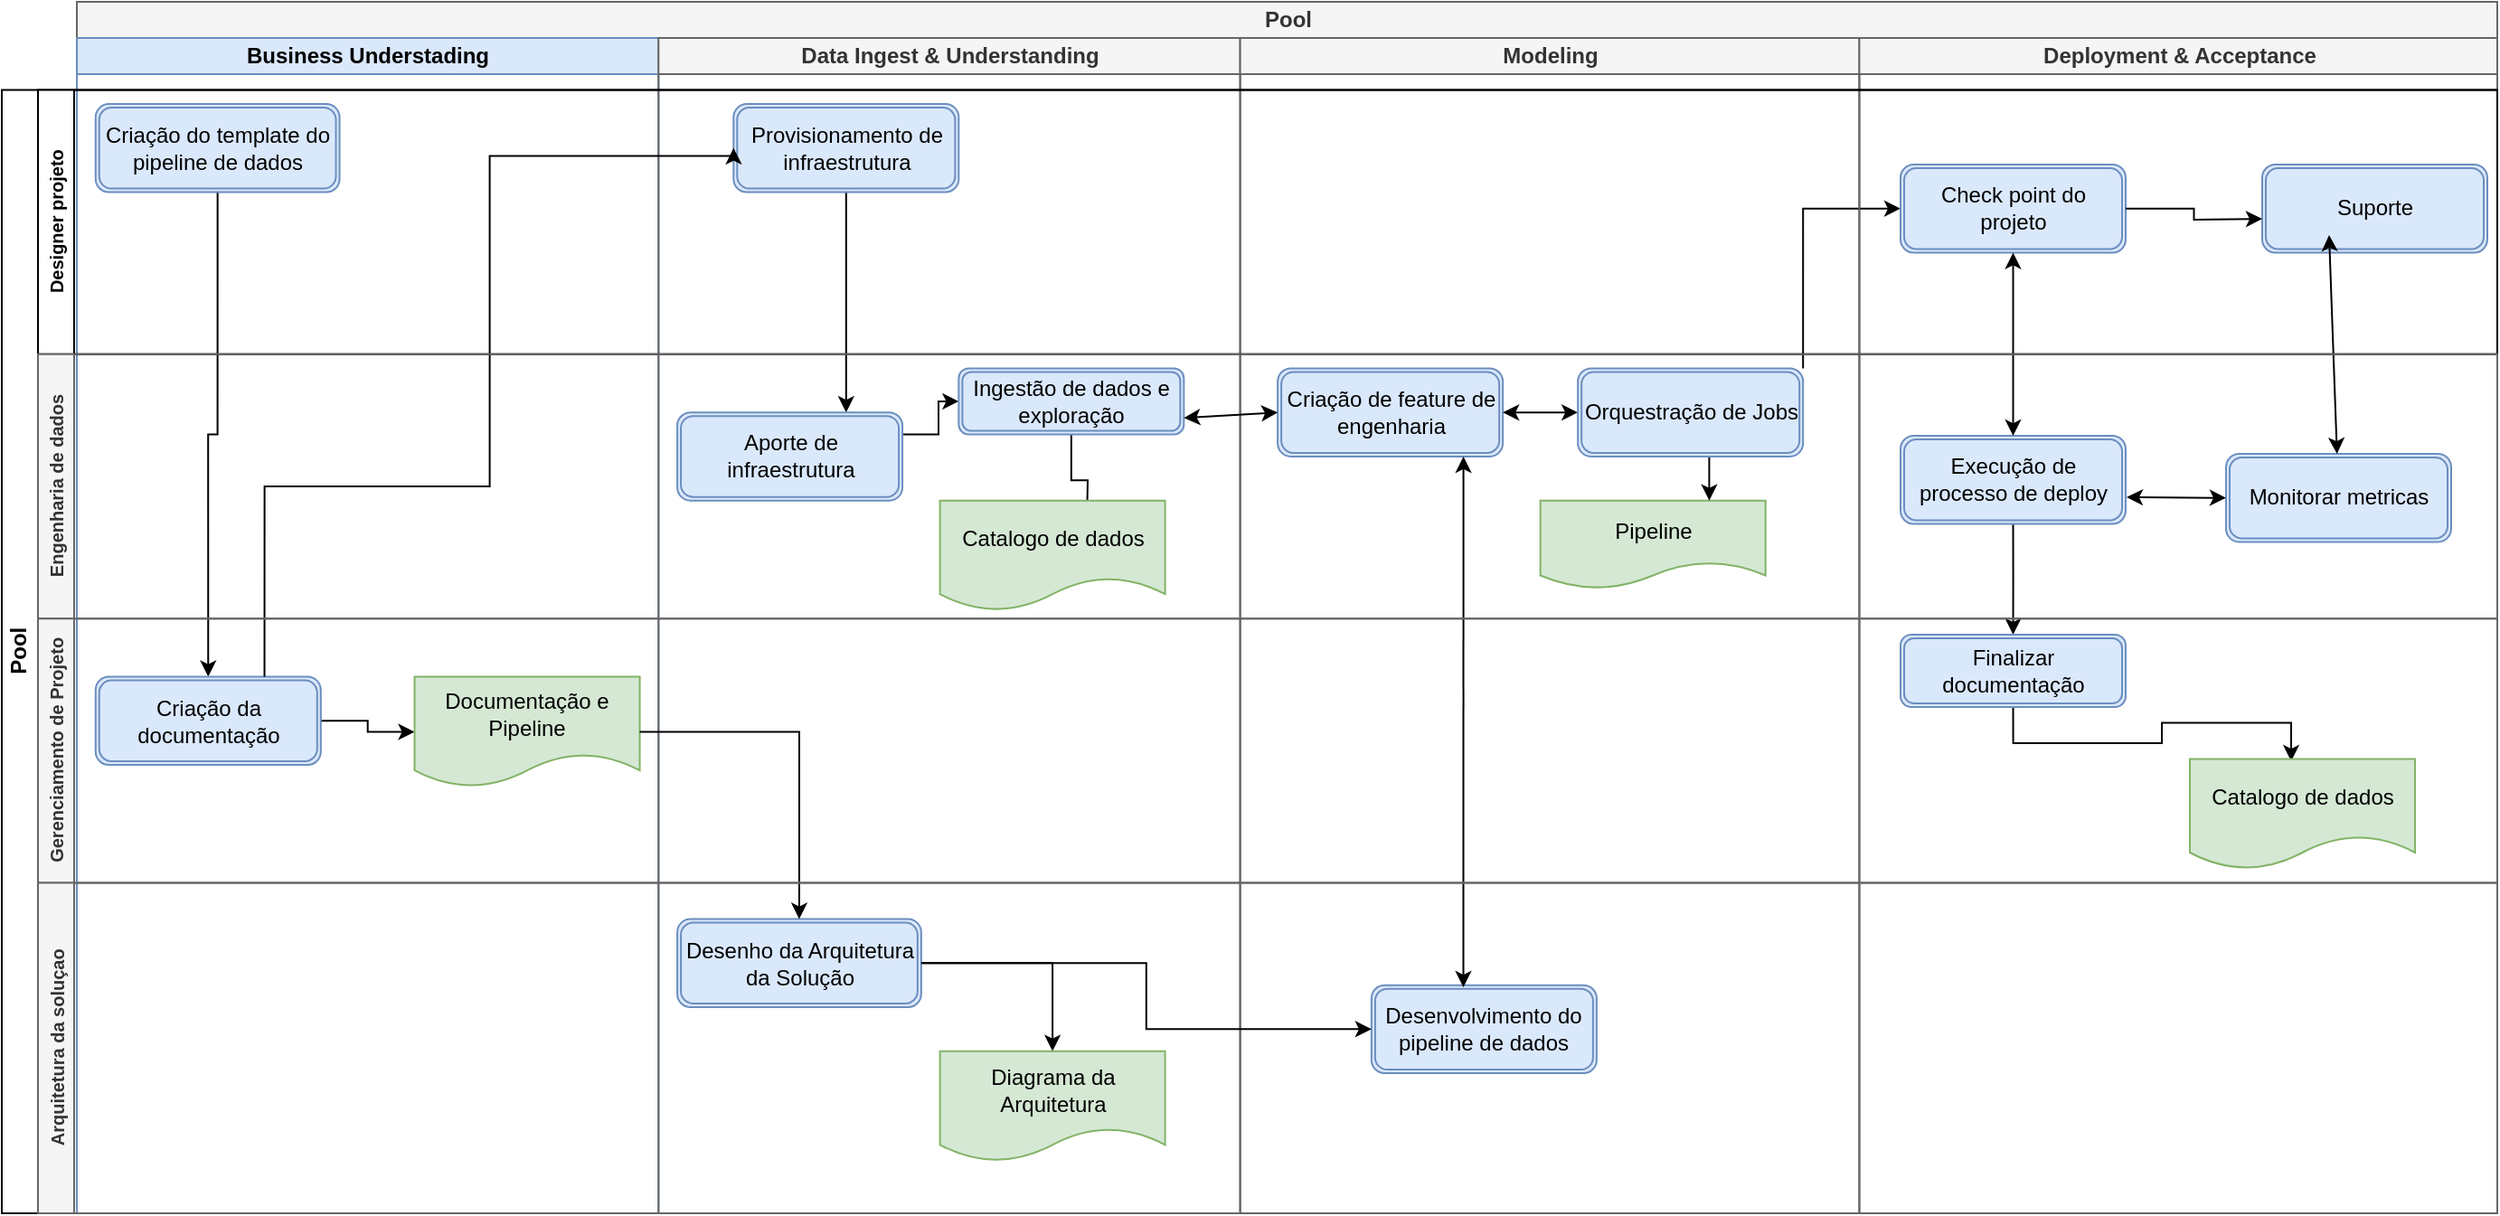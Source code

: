 <mxfile version="13.8.1" type="github" pages="2">
  <diagram id="kgpKYQtTHZ0yAKxKKP6v" name="Page-1">
    <mxGraphModel dx="2272" dy="794" grid="1" gridSize="10" guides="1" tooltips="1" connect="1" arrows="1" fold="1" page="1" pageScale="1" pageWidth="850" pageHeight="1100" math="0" shadow="0">
      <root>
        <mxCell id="0" />
        <mxCell id="1" parent="0" />
        <mxCell id="-DS7HXD9sX-EJSOfmCuz-25" style="edgeStyle=orthogonalEdgeStyle;rounded=0;orthogonalLoop=1;jettySize=auto;html=1;exitX=0.5;exitY=1;exitDx=0;exitDy=0;entryX=0.5;entryY=0;entryDx=0;entryDy=0;" edge="1" parent="1" target="-DS7HXD9sX-EJSOfmCuz-24">
          <mxGeometry relative="1" as="geometry">
            <mxPoint x="685" y="180" as="sourcePoint" />
          </mxGeometry>
        </mxCell>
        <mxCell id="-DS7HXD9sX-EJSOfmCuz-256" style="edgeStyle=orthogonalEdgeStyle;rounded=0;orthogonalLoop=1;jettySize=auto;html=1;exitX=0.5;exitY=1;exitDx=0;exitDy=0;" edge="1" parent="1" source="-DS7HXD9sX-EJSOfmCuz-242">
          <mxGeometry relative="1" as="geometry">
            <mxPoint x="220" y="300" as="targetPoint" />
          </mxGeometry>
        </mxCell>
        <mxCell id="-DS7HXD9sX-EJSOfmCuz-264" value="" style="group" vertex="1" connectable="0" parent="1">
          <mxGeometry x="-380" y="10" width="1380" height="670" as="geometry" />
        </mxCell>
        <mxCell id="-DS7HXD9sX-EJSOfmCuz-34" value="Pool" style="swimlane;html=1;childLayout=stackLayout;resizeParent=1;resizeParentMax=0;startSize=20;fillColor=#f5f5f5;strokeColor=#666666;fontColor=#333333;" vertex="1" parent="-DS7HXD9sX-EJSOfmCuz-264">
          <mxGeometry x="41.504" width="1338.496" height="670" as="geometry" />
        </mxCell>
        <mxCell id="-DS7HXD9sX-EJSOfmCuz-35" value="Business Understading" style="swimlane;html=1;startSize=20;fillColor=#dae8fc;strokeColor=#6c8ebf;" vertex="1" parent="-DS7HXD9sX-EJSOfmCuz-34">
          <mxGeometry y="20" width="321.654" height="650" as="geometry" />
        </mxCell>
        <mxCell id="-DS7HXD9sX-EJSOfmCuz-238" style="edgeStyle=orthogonalEdgeStyle;rounded=0;orthogonalLoop=1;jettySize=auto;html=1;exitX=0.5;exitY=1;exitDx=0;exitDy=0;entryX=0.5;entryY=0;entryDx=0;entryDy=0;" edge="1" parent="-DS7HXD9sX-EJSOfmCuz-35" source="-DS7HXD9sX-EJSOfmCuz-233" target="-DS7HXD9sX-EJSOfmCuz-235">
          <mxGeometry relative="1" as="geometry" />
        </mxCell>
        <mxCell id="-DS7HXD9sX-EJSOfmCuz-233" value="&lt;span&gt;Criação do template do pipeline de dados&lt;/span&gt;" style="shape=ext;double=1;rounded=1;whiteSpace=wrap;html=1;fillColor=#dae8fc;strokeColor=#6c8ebf;" vertex="1" parent="-DS7HXD9sX-EJSOfmCuz-35">
          <mxGeometry x="10.376" y="36.545" width="134.887" height="48.727" as="geometry" />
        </mxCell>
        <mxCell id="-DS7HXD9sX-EJSOfmCuz-239" style="edgeStyle=orthogonalEdgeStyle;rounded=0;orthogonalLoop=1;jettySize=auto;html=1;exitX=1;exitY=0.5;exitDx=0;exitDy=0;" edge="1" parent="-DS7HXD9sX-EJSOfmCuz-35" source="-DS7HXD9sX-EJSOfmCuz-235" target="-DS7HXD9sX-EJSOfmCuz-236">
          <mxGeometry relative="1" as="geometry" />
        </mxCell>
        <mxCell id="-DS7HXD9sX-EJSOfmCuz-235" value="&lt;span&gt;Criação da documentação&lt;/span&gt;" style="shape=ext;double=1;rounded=1;whiteSpace=wrap;html=1;fillColor=#dae8fc;strokeColor=#6c8ebf;" vertex="1" parent="-DS7HXD9sX-EJSOfmCuz-35">
          <mxGeometry x="10.376" y="353.273" width="124.511" height="48.727" as="geometry" />
        </mxCell>
        <mxCell id="-DS7HXD9sX-EJSOfmCuz-236" value="Documentação e Pipeline" style="shape=document;whiteSpace=wrap;html=1;boundedLbl=1;fillColor=#d5e8d4;strokeColor=#82b366;" vertex="1" parent="-DS7HXD9sX-EJSOfmCuz-35">
          <mxGeometry x="186.767" y="353.273" width="124.511" height="60.909" as="geometry" />
        </mxCell>
        <mxCell id="-DS7HXD9sX-EJSOfmCuz-36" value="Data Ingest &amp;amp; Understanding" style="swimlane;html=1;startSize=20;fillColor=#f5f5f5;strokeColor=#666666;fontColor=#333333;" vertex="1" parent="-DS7HXD9sX-EJSOfmCuz-34">
          <mxGeometry x="321.654" y="20" width="321.654" height="650" as="geometry" />
        </mxCell>
        <mxCell id="-DS7HXD9sX-EJSOfmCuz-252" style="edgeStyle=orthogonalEdgeStyle;rounded=0;orthogonalLoop=1;jettySize=auto;html=1;exitX=1;exitY=0.5;exitDx=0;exitDy=0;" edge="1" parent="-DS7HXD9sX-EJSOfmCuz-36" source="-DS7HXD9sX-EJSOfmCuz-244" target="-DS7HXD9sX-EJSOfmCuz-245">
          <mxGeometry relative="1" as="geometry" />
        </mxCell>
        <mxCell id="-DS7HXD9sX-EJSOfmCuz-244" value="&lt;span&gt;Desenho da Arquitetura da Solução&lt;/span&gt;" style="shape=ext;double=1;rounded=1;whiteSpace=wrap;html=1;fillColor=#dae8fc;strokeColor=#6c8ebf;" vertex="1" parent="-DS7HXD9sX-EJSOfmCuz-36">
          <mxGeometry x="10.376" y="487.273" width="134.887" height="48.727" as="geometry" />
        </mxCell>
        <mxCell id="-DS7HXD9sX-EJSOfmCuz-254" style="edgeStyle=orthogonalEdgeStyle;rounded=0;orthogonalLoop=1;jettySize=auto;html=1;exitX=0.5;exitY=1;exitDx=0;exitDy=0;entryX=0.75;entryY=0;entryDx=0;entryDy=0;" edge="1" parent="-DS7HXD9sX-EJSOfmCuz-36" source="-DS7HXD9sX-EJSOfmCuz-240" target="-DS7HXD9sX-EJSOfmCuz-241">
          <mxGeometry relative="1" as="geometry" />
        </mxCell>
        <mxCell id="-DS7HXD9sX-EJSOfmCuz-240" value="&lt;span&gt;Provisionamento de infraestrutura&lt;/span&gt;" style="shape=ext;double=1;rounded=1;whiteSpace=wrap;html=1;fillColor=#dae8fc;strokeColor=#6c8ebf;" vertex="1" parent="-DS7HXD9sX-EJSOfmCuz-36">
          <mxGeometry x="41.504" y="36.545" width="124.511" height="48.727" as="geometry" />
        </mxCell>
        <mxCell id="-DS7HXD9sX-EJSOfmCuz-257" style="edgeStyle=orthogonalEdgeStyle;rounded=0;orthogonalLoop=1;jettySize=auto;html=1;exitX=1;exitY=0.25;exitDx=0;exitDy=0;" edge="1" parent="-DS7HXD9sX-EJSOfmCuz-36" source="-DS7HXD9sX-EJSOfmCuz-241" target="-DS7HXD9sX-EJSOfmCuz-242">
          <mxGeometry relative="1" as="geometry" />
        </mxCell>
        <mxCell id="-DS7HXD9sX-EJSOfmCuz-241" value="Aporte de infraestrutura" style="shape=ext;double=1;rounded=1;whiteSpace=wrap;html=1;fillColor=#dae8fc;strokeColor=#6c8ebf;" vertex="1" parent="-DS7HXD9sX-EJSOfmCuz-36">
          <mxGeometry x="10.376" y="207.091" width="124.511" height="48.727" as="geometry" />
        </mxCell>
        <mxCell id="-DS7HXD9sX-EJSOfmCuz-243" value="Catalogo de dados" style="shape=document;whiteSpace=wrap;html=1;boundedLbl=1;fillColor=#d5e8d4;strokeColor=#82b366;" vertex="1" parent="-DS7HXD9sX-EJSOfmCuz-36">
          <mxGeometry x="155.639" y="255.818" width="124.511" height="60.909" as="geometry" />
        </mxCell>
        <mxCell id="-DS7HXD9sX-EJSOfmCuz-242" value="&lt;span&gt;Ingestão de dados e exploração&lt;/span&gt;" style="shape=ext;double=1;rounded=1;whiteSpace=wrap;html=1;fillColor=#dae8fc;strokeColor=#6c8ebf;" vertex="1" parent="-DS7HXD9sX-EJSOfmCuz-36">
          <mxGeometry x="166.015" y="182.727" width="124.511" height="36.545" as="geometry" />
        </mxCell>
        <mxCell id="-DS7HXD9sX-EJSOfmCuz-245" value="Diagrama da Arquitetura" style="shape=document;whiteSpace=wrap;html=1;boundedLbl=1;fillColor=#d5e8d4;strokeColor=#82b366;" vertex="1" parent="-DS7HXD9sX-EJSOfmCuz-36">
          <mxGeometry x="155.639" y="560.364" width="124.511" height="60.909" as="geometry" />
        </mxCell>
        <mxCell id="-DS7HXD9sX-EJSOfmCuz-111" value="Modeling" style="swimlane;html=1;startSize=20;fillColor=#f5f5f5;strokeColor=#666666;fontColor=#333333;" vertex="1" parent="-DS7HXD9sX-EJSOfmCuz-34">
          <mxGeometry x="643.308" y="20" width="342.406" height="650" as="geometry" />
        </mxCell>
        <mxCell id="-DS7HXD9sX-EJSOfmCuz-246" value="&lt;span&gt;Desenvolvimento do pipeline de dados&lt;/span&gt;" style="shape=ext;double=1;rounded=1;whiteSpace=wrap;html=1;fillColor=#dae8fc;strokeColor=#6c8ebf;" vertex="1" parent="-DS7HXD9sX-EJSOfmCuz-111">
          <mxGeometry x="72.632" y="523.818" width="124.511" height="48.727" as="geometry" />
        </mxCell>
        <mxCell id="-DS7HXD9sX-EJSOfmCuz-248" value="Criação de feature de engenharia" style="shape=ext;double=1;rounded=1;whiteSpace=wrap;html=1;fillColor=#dae8fc;strokeColor=#6c8ebf;" vertex="1" parent="-DS7HXD9sX-EJSOfmCuz-111">
          <mxGeometry x="20.752" y="182.727" width="124.511" height="48.727" as="geometry" />
        </mxCell>
        <mxCell id="-DS7HXD9sX-EJSOfmCuz-249" value="Pipeline" style="shape=document;whiteSpace=wrap;html=1;boundedLbl=1;fillColor=#d5e8d4;strokeColor=#82b366;" vertex="1" parent="-DS7HXD9sX-EJSOfmCuz-111">
          <mxGeometry x="166.015" y="255.818" width="124.511" height="48.727" as="geometry" />
        </mxCell>
        <mxCell id="-DS7HXD9sX-EJSOfmCuz-260" value="" style="endArrow=classic;startArrow=classic;html=1;entryX=0;entryY=0.5;entryDx=0;entryDy=0;exitX=1;exitY=0.5;exitDx=0;exitDy=0;" edge="1" parent="-DS7HXD9sX-EJSOfmCuz-111" source="-DS7HXD9sX-EJSOfmCuz-248" target="-DS7HXD9sX-EJSOfmCuz-250">
          <mxGeometry width="50" height="50" relative="1" as="geometry">
            <mxPoint x="-41.504" y="207.091" as="sourcePoint" />
            <mxPoint x="10.376" y="146.182" as="targetPoint" />
          </mxGeometry>
        </mxCell>
        <mxCell id="-DS7HXD9sX-EJSOfmCuz-261" style="edgeStyle=orthogonalEdgeStyle;rounded=0;orthogonalLoop=1;jettySize=auto;html=1;exitX=0.5;exitY=1;exitDx=0;exitDy=0;entryX=0.75;entryY=0;entryDx=0;entryDy=0;" edge="1" parent="-DS7HXD9sX-EJSOfmCuz-111" source="-DS7HXD9sX-EJSOfmCuz-250" target="-DS7HXD9sX-EJSOfmCuz-249">
          <mxGeometry relative="1" as="geometry" />
        </mxCell>
        <mxCell id="-DS7HXD9sX-EJSOfmCuz-250" value="&lt;span&gt;Orquestração de Jobs&lt;/span&gt;" style="shape=ext;double=1;rounded=1;whiteSpace=wrap;html=1;fillColor=#dae8fc;strokeColor=#6c8ebf;" vertex="1" parent="-DS7HXD9sX-EJSOfmCuz-111">
          <mxGeometry x="186.767" y="182.727" width="124.511" height="48.727" as="geometry" />
        </mxCell>
        <mxCell id="-DS7HXD9sX-EJSOfmCuz-263" value="" style="endArrow=classic;startArrow=classic;html=1;exitX=0.408;exitY=0.025;exitDx=0;exitDy=0;exitPerimeter=0;" edge="1" parent="-DS7HXD9sX-EJSOfmCuz-111" source="-DS7HXD9sX-EJSOfmCuz-246">
          <mxGeometry width="50" height="50" relative="1" as="geometry">
            <mxPoint x="-41.504" y="328.909" as="sourcePoint" />
            <mxPoint x="123.474" y="231.455" as="targetPoint" />
          </mxGeometry>
        </mxCell>
        <mxCell id="-DS7HXD9sX-EJSOfmCuz-251" style="edgeStyle=orthogonalEdgeStyle;rounded=0;orthogonalLoop=1;jettySize=auto;html=1;exitX=1;exitY=0.5;exitDx=0;exitDy=0;entryX=0.5;entryY=0;entryDx=0;entryDy=0;" edge="1" parent="-DS7HXD9sX-EJSOfmCuz-34" source="-DS7HXD9sX-EJSOfmCuz-236" target="-DS7HXD9sX-EJSOfmCuz-244">
          <mxGeometry relative="1" as="geometry" />
        </mxCell>
        <mxCell id="-DS7HXD9sX-EJSOfmCuz-253" style="edgeStyle=orthogonalEdgeStyle;rounded=0;orthogonalLoop=1;jettySize=auto;html=1;exitX=1;exitY=0.5;exitDx=0;exitDy=0;" edge="1" parent="-DS7HXD9sX-EJSOfmCuz-34" source="-DS7HXD9sX-EJSOfmCuz-244" target="-DS7HXD9sX-EJSOfmCuz-246">
          <mxGeometry relative="1" as="geometry" />
        </mxCell>
        <mxCell id="-DS7HXD9sX-EJSOfmCuz-255" style="edgeStyle=orthogonalEdgeStyle;rounded=0;orthogonalLoop=1;jettySize=auto;html=1;exitX=0.75;exitY=0;exitDx=0;exitDy=0;entryX=0;entryY=0.5;entryDx=0;entryDy=0;" edge="1" parent="-DS7HXD9sX-EJSOfmCuz-34" source="-DS7HXD9sX-EJSOfmCuz-235" target="-DS7HXD9sX-EJSOfmCuz-240">
          <mxGeometry relative="1" as="geometry">
            <Array as="points">
              <mxPoint x="103.759" y="268.0" />
              <mxPoint x="228.271" y="268.0" />
              <mxPoint x="228.271" y="85.273" />
            </Array>
          </mxGeometry>
        </mxCell>
        <mxCell id="-DS7HXD9sX-EJSOfmCuz-258" value="" style="endArrow=classic;startArrow=classic;html=1;entryX=0;entryY=0.5;entryDx=0;entryDy=0;exitX=1;exitY=0.75;exitDx=0;exitDy=0;" edge="1" parent="-DS7HXD9sX-EJSOfmCuz-34" source="-DS7HXD9sX-EJSOfmCuz-242" target="-DS7HXD9sX-EJSOfmCuz-248">
          <mxGeometry width="50" height="50" relative="1" as="geometry">
            <mxPoint x="601.805" y="219.273" as="sourcePoint" />
            <mxPoint x="653.684" y="158.364" as="targetPoint" />
          </mxGeometry>
        </mxCell>
        <mxCell id="-DS7HXD9sX-EJSOfmCuz-269" style="edgeStyle=orthogonalEdgeStyle;rounded=0;jumpStyle=none;orthogonalLoop=1;jettySize=auto;html=1;exitX=1;exitY=0;exitDx=0;exitDy=0;entryX=0;entryY=0.5;entryDx=0;entryDy=0;" edge="1" parent="-DS7HXD9sX-EJSOfmCuz-34" source="-DS7HXD9sX-EJSOfmCuz-250" target="-DS7HXD9sX-EJSOfmCuz-268">
          <mxGeometry relative="1" as="geometry" />
        </mxCell>
        <mxCell id="-DS7HXD9sX-EJSOfmCuz-149" value="Deployment &amp;amp; Acceptance" style="swimlane;html=1;startSize=20;fillColor=#f5f5f5;strokeColor=#666666;fontColor=#333333;" vertex="1" parent="-DS7HXD9sX-EJSOfmCuz-34">
          <mxGeometry x="985.714" y="20" width="352.782" height="650" as="geometry" />
        </mxCell>
        <mxCell id="-DS7HXD9sX-EJSOfmCuz-278" style="edgeStyle=orthogonalEdgeStyle;rounded=0;jumpStyle=none;orthogonalLoop=1;jettySize=auto;html=1;exitX=0.5;exitY=1;exitDx=0;exitDy=0;" edge="1" parent="-DS7HXD9sX-EJSOfmCuz-149" source="-DS7HXD9sX-EJSOfmCuz-247" target="-DS7HXD9sX-EJSOfmCuz-271">
          <mxGeometry relative="1" as="geometry" />
        </mxCell>
        <mxCell id="-DS7HXD9sX-EJSOfmCuz-247" value="&lt;span&gt;Execução de processo de deploy&lt;/span&gt;" style="shape=ext;double=1;rounded=1;whiteSpace=wrap;html=1;fillColor=#dae8fc;strokeColor=#6c8ebf;" vertex="1" parent="-DS7HXD9sX-EJSOfmCuz-149">
          <mxGeometry x="22.777" y="220.001" width="124.511" height="48.727" as="geometry" />
        </mxCell>
        <mxCell id="-DS7HXD9sX-EJSOfmCuz-273" style="edgeStyle=orthogonalEdgeStyle;rounded=0;jumpStyle=none;orthogonalLoop=1;jettySize=auto;html=1;exitX=0.5;exitY=1;exitDx=0;exitDy=0;entryX=0.45;entryY=0.021;entryDx=0;entryDy=0;entryPerimeter=0;" edge="1" parent="-DS7HXD9sX-EJSOfmCuz-149" source="-DS7HXD9sX-EJSOfmCuz-271" target="-DS7HXD9sX-EJSOfmCuz-272">
          <mxGeometry relative="1" as="geometry" />
        </mxCell>
        <mxCell id="-DS7HXD9sX-EJSOfmCuz-271" value="Finalizar documentação" style="shape=ext;double=1;rounded=1;whiteSpace=wrap;html=1;fillColor=#dae8fc;strokeColor=#6c8ebf;" vertex="1" parent="-DS7HXD9sX-EJSOfmCuz-149">
          <mxGeometry x="22.78" y="330" width="124.51" height="40" as="geometry" />
        </mxCell>
        <mxCell id="-DS7HXD9sX-EJSOfmCuz-268" value="Check point do projeto" style="shape=ext;double=1;rounded=1;whiteSpace=wrap;html=1;fillColor=#dae8fc;strokeColor=#6c8ebf;" vertex="1" parent="-DS7HXD9sX-EJSOfmCuz-149">
          <mxGeometry x="22.777" y="70.001" width="124.511" height="48.727" as="geometry" />
        </mxCell>
        <mxCell id="-DS7HXD9sX-EJSOfmCuz-272" value="Catalogo de dados" style="shape=document;whiteSpace=wrap;html=1;boundedLbl=1;fillColor=#d5e8d4;strokeColor=#82b366;" vertex="1" parent="-DS7HXD9sX-EJSOfmCuz-149">
          <mxGeometry x="182.779" y="398.728" width="124.511" height="60.909" as="geometry" />
        </mxCell>
        <mxCell id="-DS7HXD9sX-EJSOfmCuz-267" value="&lt;span&gt;Monitorar metricas&lt;/span&gt;" style="shape=ext;double=1;rounded=1;whiteSpace=wrap;html=1;fillColor=#dae8fc;strokeColor=#6c8ebf;" vertex="1" parent="-DS7HXD9sX-EJSOfmCuz-149">
          <mxGeometry x="202.777" y="230.001" width="124.511" height="48.727" as="geometry" />
        </mxCell>
        <mxCell id="-DS7HXD9sX-EJSOfmCuz-270" value="Suporte" style="shape=ext;double=1;rounded=1;whiteSpace=wrap;html=1;fillColor=#dae8fc;strokeColor=#6c8ebf;" vertex="1" parent="-DS7HXD9sX-EJSOfmCuz-149">
          <mxGeometry x="222.777" y="70.001" width="124.511" height="48.727" as="geometry" />
        </mxCell>
        <mxCell id="-DS7HXD9sX-EJSOfmCuz-274" value="" style="endArrow=classic;startArrow=classic;html=1;exitX=0.5;exitY=1;exitDx=0;exitDy=0;" edge="1" parent="-DS7HXD9sX-EJSOfmCuz-149" source="-DS7HXD9sX-EJSOfmCuz-268" target="-DS7HXD9sX-EJSOfmCuz-247">
          <mxGeometry width="50" height="50" relative="1" as="geometry">
            <mxPoint x="-377.218" y="340" as="sourcePoint" />
            <mxPoint x="-327.218" y="290" as="targetPoint" />
          </mxGeometry>
        </mxCell>
        <mxCell id="-DS7HXD9sX-EJSOfmCuz-275" value="" style="endArrow=classic;startArrow=classic;html=1;" edge="1" parent="-DS7HXD9sX-EJSOfmCuz-149" source="-DS7HXD9sX-EJSOfmCuz-267">
          <mxGeometry width="50" height="50" relative="1" as="geometry">
            <mxPoint x="-377.218" y="340" as="sourcePoint" />
            <mxPoint x="259.782" y="109" as="targetPoint" />
            <Array as="points" />
          </mxGeometry>
        </mxCell>
        <mxCell id="-DS7HXD9sX-EJSOfmCuz-280" value="" style="endArrow=classic;startArrow=classic;html=1;entryX=0;entryY=0.5;entryDx=0;entryDy=0;" edge="1" parent="-DS7HXD9sX-EJSOfmCuz-149" target="-DS7HXD9sX-EJSOfmCuz-267">
          <mxGeometry width="50" height="50" relative="1" as="geometry">
            <mxPoint x="147.782" y="254" as="sourcePoint" />
            <mxPoint x="-327.218" y="290" as="targetPoint" />
          </mxGeometry>
        </mxCell>
        <mxCell id="-DS7HXD9sX-EJSOfmCuz-206" value="Pool" style="swimlane;html=1;childLayout=stackLayout;resizeParent=1;resizeParentMax=0;horizontal=0;startSize=20;horizontalStack=0;" vertex="1" parent="-DS7HXD9sX-EJSOfmCuz-264">
          <mxGeometry y="48.727" width="1380" height="621.273" as="geometry" />
        </mxCell>
        <mxCell id="-DS7HXD9sX-EJSOfmCuz-207" value="&lt;font style=&quot;font-size: 10px&quot;&gt;Designer projeto&lt;/font&gt;" style="swimlane;html=1;startSize=20;horizontal=0;" vertex="1" parent="-DS7HXD9sX-EJSOfmCuz-206">
          <mxGeometry x="20" width="1360" height="146.182" as="geometry">
            <mxRectangle x="20" width="1310" height="20" as="alternateBounds" />
          </mxGeometry>
        </mxCell>
        <mxCell id="-DS7HXD9sX-EJSOfmCuz-208" value="&lt;font style=&quot;font-size: 10px&quot;&gt;Engenharia de dados&lt;/font&gt;" style="swimlane;html=1;startSize=20;horizontal=0;fillColor=#f5f5f5;strokeColor=#666666;fontColor=#333333;" vertex="1" parent="-DS7HXD9sX-EJSOfmCuz-206">
          <mxGeometry x="20" y="146.182" width="1360" height="146.182" as="geometry" />
        </mxCell>
        <mxCell id="-DS7HXD9sX-EJSOfmCuz-222" value="&lt;font style=&quot;font-size: 10px&quot;&gt;Gerenciamento de Projeto&lt;/font&gt;" style="swimlane;html=1;startSize=20;horizontal=0;fillColor=#f5f5f5;strokeColor=#666666;fontColor=#333333;" vertex="1" parent="-DS7HXD9sX-EJSOfmCuz-206">
          <mxGeometry x="20" y="292.364" width="1360" height="146.182" as="geometry" />
        </mxCell>
        <mxCell id="-DS7HXD9sX-EJSOfmCuz-209" value="&lt;font style=&quot;font-size: 10px&quot;&gt;Arquitetura da soluçao&lt;/font&gt;" style="swimlane;html=1;startSize=20;horizontal=0;fillColor=#f5f5f5;strokeColor=#666666;fontColor=#333333;" vertex="1" parent="-DS7HXD9sX-EJSOfmCuz-206">
          <mxGeometry x="20" y="438.545" width="1360" height="182.727" as="geometry" />
        </mxCell>
        <mxCell id="-DS7HXD9sX-EJSOfmCuz-276" style="edgeStyle=orthogonalEdgeStyle;rounded=0;jumpStyle=none;orthogonalLoop=1;jettySize=auto;html=1;exitX=1;exitY=0.5;exitDx=0;exitDy=0;" edge="1" parent="1" source="-DS7HXD9sX-EJSOfmCuz-268">
          <mxGeometry relative="1" as="geometry">
            <mxPoint x="870" y="130" as="targetPoint" />
          </mxGeometry>
        </mxCell>
      </root>
    </mxGraphModel>
  </diagram>
  <diagram id="pkfwl_P442Y57Lg3l7sV" name="Page-2">
    <mxGraphModel dx="1422" dy="794" grid="1" gridSize="10" guides="1" tooltips="1" connect="1" arrows="1" fold="1" page="1" pageScale="1" pageWidth="827" pageHeight="1169" math="0" shadow="0">
      <root>
        <mxCell id="6h9fZM4ZH3FXWGdpXOHo-0" />
        <mxCell id="6h9fZM4ZH3FXWGdpXOHo-1" parent="6h9fZM4ZH3FXWGdpXOHo-0" />
        <mxCell id="6h9fZM4ZH3FXWGdpXOHo-2" style="edgeStyle=orthogonalEdgeStyle;rounded=0;orthogonalLoop=1;jettySize=auto;html=1;entryX=0.56;entryY=1.05;entryDx=0;entryDy=0;entryPerimeter=0;" edge="1" parent="6h9fZM4ZH3FXWGdpXOHo-1" source="6h9fZM4ZH3FXWGdpXOHo-3" target="6h9fZM4ZH3FXWGdpXOHo-25">
          <mxGeometry relative="1" as="geometry" />
        </mxCell>
        <mxCell id="6h9fZM4ZH3FXWGdpXOHo-3" value="Enterprise Data HUB" style="strokeWidth=2;html=1;shape=mxgraph.flowchart.database;whiteSpace=wrap;align=center;fillColor=#fff2cc;strokeColor=#d6b656;" vertex="1" parent="6h9fZM4ZH3FXWGdpXOHo-1">
          <mxGeometry x="140" y="420" width="490" height="100" as="geometry" />
        </mxCell>
        <mxCell id="6h9fZM4ZH3FXWGdpXOHo-4" style="edgeStyle=orthogonalEdgeStyle;rounded=0;orthogonalLoop=1;jettySize=auto;html=1;exitX=0.5;exitY=0;exitDx=0;exitDy=0;entryX=0.729;entryY=1;entryDx=0;entryDy=0;entryPerimeter=0;" edge="1" parent="6h9fZM4ZH3FXWGdpXOHo-1" source="6h9fZM4ZH3FXWGdpXOHo-5" target="6h9fZM4ZH3FXWGdpXOHo-3">
          <mxGeometry relative="1" as="geometry" />
        </mxCell>
        <mxCell id="6h9fZM4ZH3FXWGdpXOHo-5" value="conector" style="rounded=1;whiteSpace=wrap;html=1;fillColor=#e1d5e7;strokeColor=#9673a6;" vertex="1" parent="6h9fZM4ZH3FXWGdpXOHo-1">
          <mxGeometry x="460" y="590" width="80" height="30" as="geometry" />
        </mxCell>
        <mxCell id="6h9fZM4ZH3FXWGdpXOHo-6" style="edgeStyle=orthogonalEdgeStyle;rounded=0;orthogonalLoop=1;jettySize=auto;html=1;exitX=0.5;exitY=0;exitDx=0;exitDy=0;" edge="1" parent="6h9fZM4ZH3FXWGdpXOHo-1" source="6h9fZM4ZH3FXWGdpXOHo-7" target="6h9fZM4ZH3FXWGdpXOHo-5">
          <mxGeometry relative="1" as="geometry" />
        </mxCell>
        <mxCell id="6h9fZM4ZH3FXWGdpXOHo-7" value="Warehouse" style="shape=datastore;whiteSpace=wrap;html=1;fillColor=#fff2cc;strokeColor=#d6b656;" vertex="1" parent="6h9fZM4ZH3FXWGdpXOHo-1">
          <mxGeometry x="465" y="645" width="70" height="60" as="geometry" />
        </mxCell>
        <mxCell id="6h9fZM4ZH3FXWGdpXOHo-8" value="" style="group;" vertex="1" connectable="0" parent="6h9fZM4ZH3FXWGdpXOHo-1">
          <mxGeometry x="170" y="610" width="134" height="95" as="geometry" />
        </mxCell>
        <mxCell id="6h9fZM4ZH3FXWGdpXOHo-9" value="" style="shape=datastore;whiteSpace=wrap;html=1;fillColor=#fff2cc;strokeColor=#d6b656;" vertex="1" parent="6h9fZM4ZH3FXWGdpXOHo-8">
          <mxGeometry y="35" width="60" height="60" as="geometry" />
        </mxCell>
        <mxCell id="6h9fZM4ZH3FXWGdpXOHo-10" value="External&lt;br&gt;" style="ellipse;shape=cloud;whiteSpace=wrap;html=1;fillColor=#fff2cc;strokeColor=#d6b656;" vertex="1" parent="6h9fZM4ZH3FXWGdpXOHo-8">
          <mxGeometry x="14" width="120" height="80" as="geometry" />
        </mxCell>
        <mxCell id="6h9fZM4ZH3FXWGdpXOHo-11" style="edgeStyle=orthogonalEdgeStyle;rounded=0;orthogonalLoop=1;jettySize=auto;html=1;entryX=0.878;entryY=1;entryDx=0;entryDy=0;entryPerimeter=0;" edge="1" parent="6h9fZM4ZH3FXWGdpXOHo-1" source="6h9fZM4ZH3FXWGdpXOHo-12" target="6h9fZM4ZH3FXWGdpXOHo-3">
          <mxGeometry relative="1" as="geometry" />
        </mxCell>
        <mxCell id="6h9fZM4ZH3FXWGdpXOHo-12" value="conector" style="rounded=1;whiteSpace=wrap;html=1;fillColor=#e1d5e7;strokeColor=#9673a6;" vertex="1" parent="6h9fZM4ZH3FXWGdpXOHo-1">
          <mxGeometry x="560" y="590" width="80" height="30" as="geometry" />
        </mxCell>
        <mxCell id="6h9fZM4ZH3FXWGdpXOHo-13" style="edgeStyle=orthogonalEdgeStyle;rounded=0;orthogonalLoop=1;jettySize=auto;html=1;exitX=0.5;exitY=0;exitDx=0;exitDy=0;" edge="1" parent="6h9fZM4ZH3FXWGdpXOHo-1" source="6h9fZM4ZH3FXWGdpXOHo-14" target="6h9fZM4ZH3FXWGdpXOHo-12">
          <mxGeometry relative="1" as="geometry" />
        </mxCell>
        <mxCell id="6h9fZM4ZH3FXWGdpXOHo-14" value="Data bases" style="shape=datastore;whiteSpace=wrap;html=1;fillColor=#fff2cc;strokeColor=#d6b656;" vertex="1" parent="6h9fZM4ZH3FXWGdpXOHo-1">
          <mxGeometry x="565" y="645" width="70" height="60" as="geometry" />
        </mxCell>
        <mxCell id="6h9fZM4ZH3FXWGdpXOHo-15" style="edgeStyle=orthogonalEdgeStyle;rounded=0;orthogonalLoop=1;jettySize=auto;html=1;exitX=0.5;exitY=0;exitDx=0;exitDy=0;entryX=0.094;entryY=0.933;entryDx=0;entryDy=0;entryPerimeter=0;" edge="1" parent="6h9fZM4ZH3FXWGdpXOHo-1" source="6h9fZM4ZH3FXWGdpXOHo-16" target="6h9fZM4ZH3FXWGdpXOHo-3">
          <mxGeometry relative="1" as="geometry" />
        </mxCell>
        <mxCell id="6h9fZM4ZH3FXWGdpXOHo-16" value="conector" style="rounded=1;whiteSpace=wrap;html=1;fillColor=#e1d5e7;strokeColor=#9673a6;" vertex="1" parent="6h9fZM4ZH3FXWGdpXOHo-1">
          <mxGeometry x="140" y="550" width="80" height="30" as="geometry" />
        </mxCell>
        <mxCell id="6h9fZM4ZH3FXWGdpXOHo-17" style="edgeStyle=orthogonalEdgeStyle;rounded=0;orthogonalLoop=1;jettySize=auto;html=1;exitX=0.07;exitY=0.4;exitDx=0;exitDy=0;exitPerimeter=0;" edge="1" parent="6h9fZM4ZH3FXWGdpXOHo-1" source="6h9fZM4ZH3FXWGdpXOHo-10" target="6h9fZM4ZH3FXWGdpXOHo-16">
          <mxGeometry relative="1" as="geometry">
            <Array as="points">
              <mxPoint x="180" y="642" />
            </Array>
          </mxGeometry>
        </mxCell>
        <mxCell id="6h9fZM4ZH3FXWGdpXOHo-18" value="" style="group" vertex="1" connectable="0" parent="6h9fZM4ZH3FXWGdpXOHo-1">
          <mxGeometry x="350" y="590" width="80" height="115" as="geometry" />
        </mxCell>
        <mxCell id="6h9fZM4ZH3FXWGdpXOHo-19" value="conector" style="rounded=1;whiteSpace=wrap;html=1;fillColor=#e1d5e7;strokeColor=#9673a6;" vertex="1" parent="6h9fZM4ZH3FXWGdpXOHo-18">
          <mxGeometry width="80" height="30" as="geometry" />
        </mxCell>
        <mxCell id="6h9fZM4ZH3FXWGdpXOHo-20" style="edgeStyle=orthogonalEdgeStyle;rounded=0;orthogonalLoop=1;jettySize=auto;html=1;exitX=0.5;exitY=0;exitDx=0;exitDy=0;" edge="1" parent="6h9fZM4ZH3FXWGdpXOHo-18" source="6h9fZM4ZH3FXWGdpXOHo-21" target="6h9fZM4ZH3FXWGdpXOHo-19">
          <mxGeometry relative="1" as="geometry" />
        </mxCell>
        <mxCell id="6h9fZM4ZH3FXWGdpXOHo-21" value="File Share" style="shape=datastore;whiteSpace=wrap;html=1;fillColor=#fff2cc;strokeColor=#d6b656;" vertex="1" parent="6h9fZM4ZH3FXWGdpXOHo-18">
          <mxGeometry x="5" y="55" width="70" height="60" as="geometry" />
        </mxCell>
        <mxCell id="6h9fZM4ZH3FXWGdpXOHo-22" style="edgeStyle=orthogonalEdgeStyle;rounded=0;orthogonalLoop=1;jettySize=auto;html=1;entryX=0.5;entryY=1;entryDx=0;entryDy=0;entryPerimeter=0;" edge="1" parent="6h9fZM4ZH3FXWGdpXOHo-1" source="6h9fZM4ZH3FXWGdpXOHo-19" target="6h9fZM4ZH3FXWGdpXOHo-3">
          <mxGeometry relative="1" as="geometry" />
        </mxCell>
        <mxCell id="6h9fZM4ZH3FXWGdpXOHo-23" style="edgeStyle=orthogonalEdgeStyle;rounded=0;orthogonalLoop=1;jettySize=auto;html=1;exitX=0.75;exitY=0;exitDx=0;exitDy=0;entryX=0.7;entryY=1;entryDx=0;entryDy=0;entryPerimeter=0;" edge="1" parent="6h9fZM4ZH3FXWGdpXOHo-1" source="6h9fZM4ZH3FXWGdpXOHo-25" target="6h9fZM4ZH3FXWGdpXOHo-27">
          <mxGeometry relative="1" as="geometry" />
        </mxCell>
        <mxCell id="6h9fZM4ZH3FXWGdpXOHo-24" style="edgeStyle=orthogonalEdgeStyle;rounded=0;orthogonalLoop=1;jettySize=auto;html=1;exitX=0;exitY=1;exitDx=0;exitDy=0;entryX=0.078;entryY=0.06;entryDx=0;entryDy=0;entryPerimeter=0;" edge="1" parent="6h9fZM4ZH3FXWGdpXOHo-1" source="6h9fZM4ZH3FXWGdpXOHo-29" target="6h9fZM4ZH3FXWGdpXOHo-3">
          <mxGeometry relative="1" as="geometry" />
        </mxCell>
        <mxCell id="6h9fZM4ZH3FXWGdpXOHo-25" value="Search Engine" style="rounded=1;whiteSpace=wrap;html=1;fillColor=#dae8fc;strokeColor=#6c8ebf;" vertex="1" parent="6h9fZM4ZH3FXWGdpXOHo-1">
          <mxGeometry x="190" y="310" width="425" height="60" as="geometry" />
        </mxCell>
        <mxCell id="6h9fZM4ZH3FXWGdpXOHo-26" style="edgeStyle=orthogonalEdgeStyle;rounded=0;orthogonalLoop=1;jettySize=auto;html=1;exitX=0;exitY=0.5;exitDx=0;exitDy=0;entryX=1;entryY=0.5;entryDx=0;entryDy=0;" edge="1" parent="6h9fZM4ZH3FXWGdpXOHo-1" source="6h9fZM4ZH3FXWGdpXOHo-27" target="6h9fZM4ZH3FXWGdpXOHo-29">
          <mxGeometry relative="1" as="geometry" />
        </mxCell>
        <mxCell id="6h9fZM4ZH3FXWGdpXOHo-27" value="APIs" style="rounded=0;whiteSpace=wrap;html=1;fillColor=#ffe6cc;strokeColor=#d79b00;" vertex="1" parent="6h9fZM4ZH3FXWGdpXOHo-1">
          <mxGeometry x="310" y="200" width="320" height="60" as="geometry" />
        </mxCell>
        <mxCell id="6h9fZM4ZH3FXWGdpXOHo-28" style="edgeStyle=orthogonalEdgeStyle;rounded=0;orthogonalLoop=1;jettySize=auto;html=1;exitX=0.5;exitY=1;exitDx=0;exitDy=0;entryX=0.133;entryY=0;entryDx=0;entryDy=0;entryPerimeter=0;" edge="1" parent="6h9fZM4ZH3FXWGdpXOHo-1" source="6h9fZM4ZH3FXWGdpXOHo-29" target="6h9fZM4ZH3FXWGdpXOHo-25">
          <mxGeometry relative="1" as="geometry" />
        </mxCell>
        <mxCell id="6h9fZM4ZH3FXWGdpXOHo-29" value="Event buffer" style="rounded=0;whiteSpace=wrap;html=1;fillColor=#f8cecc;strokeColor=#b85450;" vertex="1" parent="6h9fZM4ZH3FXWGdpXOHo-1">
          <mxGeometry x="150" y="200" width="120" height="60" as="geometry" />
        </mxCell>
        <mxCell id="6h9fZM4ZH3FXWGdpXOHo-30" value="" style="endArrow=classic;html=1;exitX=1;exitY=0.15;exitDx=0;exitDy=0;exitPerimeter=0;" edge="1" parent="6h9fZM4ZH3FXWGdpXOHo-1" source="6h9fZM4ZH3FXWGdpXOHo-3">
          <mxGeometry width="50" height="50" relative="1" as="geometry">
            <mxPoint x="460" y="430" as="sourcePoint" />
            <mxPoint x="630" y="261" as="targetPoint" />
          </mxGeometry>
        </mxCell>
        <mxCell id="6h9fZM4ZH3FXWGdpXOHo-31" style="edgeStyle=orthogonalEdgeStyle;rounded=0;orthogonalLoop=1;jettySize=auto;html=1;exitX=0.5;exitY=1;exitDx=0;exitDy=0;entryX=0.25;entryY=0;entryDx=0;entryDy=0;" edge="1" parent="6h9fZM4ZH3FXWGdpXOHo-1" source="6h9fZM4ZH3FXWGdpXOHo-33" target="6h9fZM4ZH3FXWGdpXOHo-27">
          <mxGeometry relative="1" as="geometry" />
        </mxCell>
        <mxCell id="6h9fZM4ZH3FXWGdpXOHo-32" style="edgeStyle=orthogonalEdgeStyle;rounded=0;orthogonalLoop=1;jettySize=auto;html=1;exitX=0.5;exitY=1;exitDx=0;exitDy=0;entryX=0.875;entryY=-0.067;entryDx=0;entryDy=0;entryPerimeter=0;" edge="1" parent="6h9fZM4ZH3FXWGdpXOHo-1" source="6h9fZM4ZH3FXWGdpXOHo-33" target="6h9fZM4ZH3FXWGdpXOHo-29">
          <mxGeometry relative="1" as="geometry" />
        </mxCell>
        <mxCell id="6h9fZM4ZH3FXWGdpXOHo-33" value="Logs" style="shape=offPageConnector;whiteSpace=wrap;html=1;fillColor=#d5e8d4;strokeColor=#82b366;" vertex="1" parent="6h9fZM4ZH3FXWGdpXOHo-1">
          <mxGeometry x="350" y="80" width="80" height="80" as="geometry" />
        </mxCell>
        <mxCell id="6h9fZM4ZH3FXWGdpXOHo-34" style="edgeStyle=orthogonalEdgeStyle;rounded=0;orthogonalLoop=1;jettySize=auto;html=1;entryX=0.025;entryY=-0.017;entryDx=0;entryDy=0;entryPerimeter=0;" edge="1" parent="6h9fZM4ZH3FXWGdpXOHo-1" source="6h9fZM4ZH3FXWGdpXOHo-37" target="6h9fZM4ZH3FXWGdpXOHo-27">
          <mxGeometry relative="1" as="geometry" />
        </mxCell>
        <mxCell id="6h9fZM4ZH3FXWGdpXOHo-35" style="edgeStyle=orthogonalEdgeStyle;rounded=0;orthogonalLoop=1;jettySize=auto;html=1;exitX=0.5;exitY=1;exitDx=0;exitDy=0;" edge="1" parent="6h9fZM4ZH3FXWGdpXOHo-1" source="6h9fZM4ZH3FXWGdpXOHo-37" target="6h9fZM4ZH3FXWGdpXOHo-29">
          <mxGeometry relative="1" as="geometry" />
        </mxCell>
        <mxCell id="6h9fZM4ZH3FXWGdpXOHo-36" style="edgeStyle=orthogonalEdgeStyle;rounded=0;orthogonalLoop=1;jettySize=auto;html=1;exitX=0;exitY=0.5;exitDx=0;exitDy=0;entryX=0.002;entryY=0.39;entryDx=0;entryDy=0;entryPerimeter=0;" edge="1" parent="6h9fZM4ZH3FXWGdpXOHo-1" source="6h9fZM4ZH3FXWGdpXOHo-37" target="6h9fZM4ZH3FXWGdpXOHo-3">
          <mxGeometry relative="1" as="geometry" />
        </mxCell>
        <mxCell id="6h9fZM4ZH3FXWGdpXOHo-37" value="Apps" style="shape=offPageConnector;whiteSpace=wrap;html=1;fillColor=#d5e8d4;strokeColor=#82b366;" vertex="1" parent="6h9fZM4ZH3FXWGdpXOHo-1">
          <mxGeometry x="150" y="80" width="80" height="80" as="geometry" />
        </mxCell>
        <mxCell id="6h9fZM4ZH3FXWGdpXOHo-38" style="edgeStyle=orthogonalEdgeStyle;rounded=0;orthogonalLoop=1;jettySize=auto;html=1;exitX=0.5;exitY=1;exitDx=0;exitDy=0;entryX=0.75;entryY=0;entryDx=0;entryDy=0;" edge="1" parent="6h9fZM4ZH3FXWGdpXOHo-1" source="6h9fZM4ZH3FXWGdpXOHo-39" target="6h9fZM4ZH3FXWGdpXOHo-27">
          <mxGeometry relative="1" as="geometry" />
        </mxCell>
        <mxCell id="6h9fZM4ZH3FXWGdpXOHo-39" value="KPIs" style="shape=offPageConnector;whiteSpace=wrap;html=1;fillColor=#d5e8d4;strokeColor=#82b366;" vertex="1" parent="6h9fZM4ZH3FXWGdpXOHo-1">
          <mxGeometry x="520" y="80" width="80" height="80" as="geometry" />
        </mxCell>
        <mxCell id="6h9fZM4ZH3FXWGdpXOHo-40" style="edgeStyle=orthogonalEdgeStyle;rounded=0;orthogonalLoop=1;jettySize=auto;html=1;exitX=0.5;exitY=1;exitDx=0;exitDy=0;" edge="1" parent="6h9fZM4ZH3FXWGdpXOHo-1" source="6h9fZM4ZH3FXWGdpXOHo-37" target="6h9fZM4ZH3FXWGdpXOHo-37">
          <mxGeometry relative="1" as="geometry" />
        </mxCell>
      </root>
    </mxGraphModel>
  </diagram>
</mxfile>
